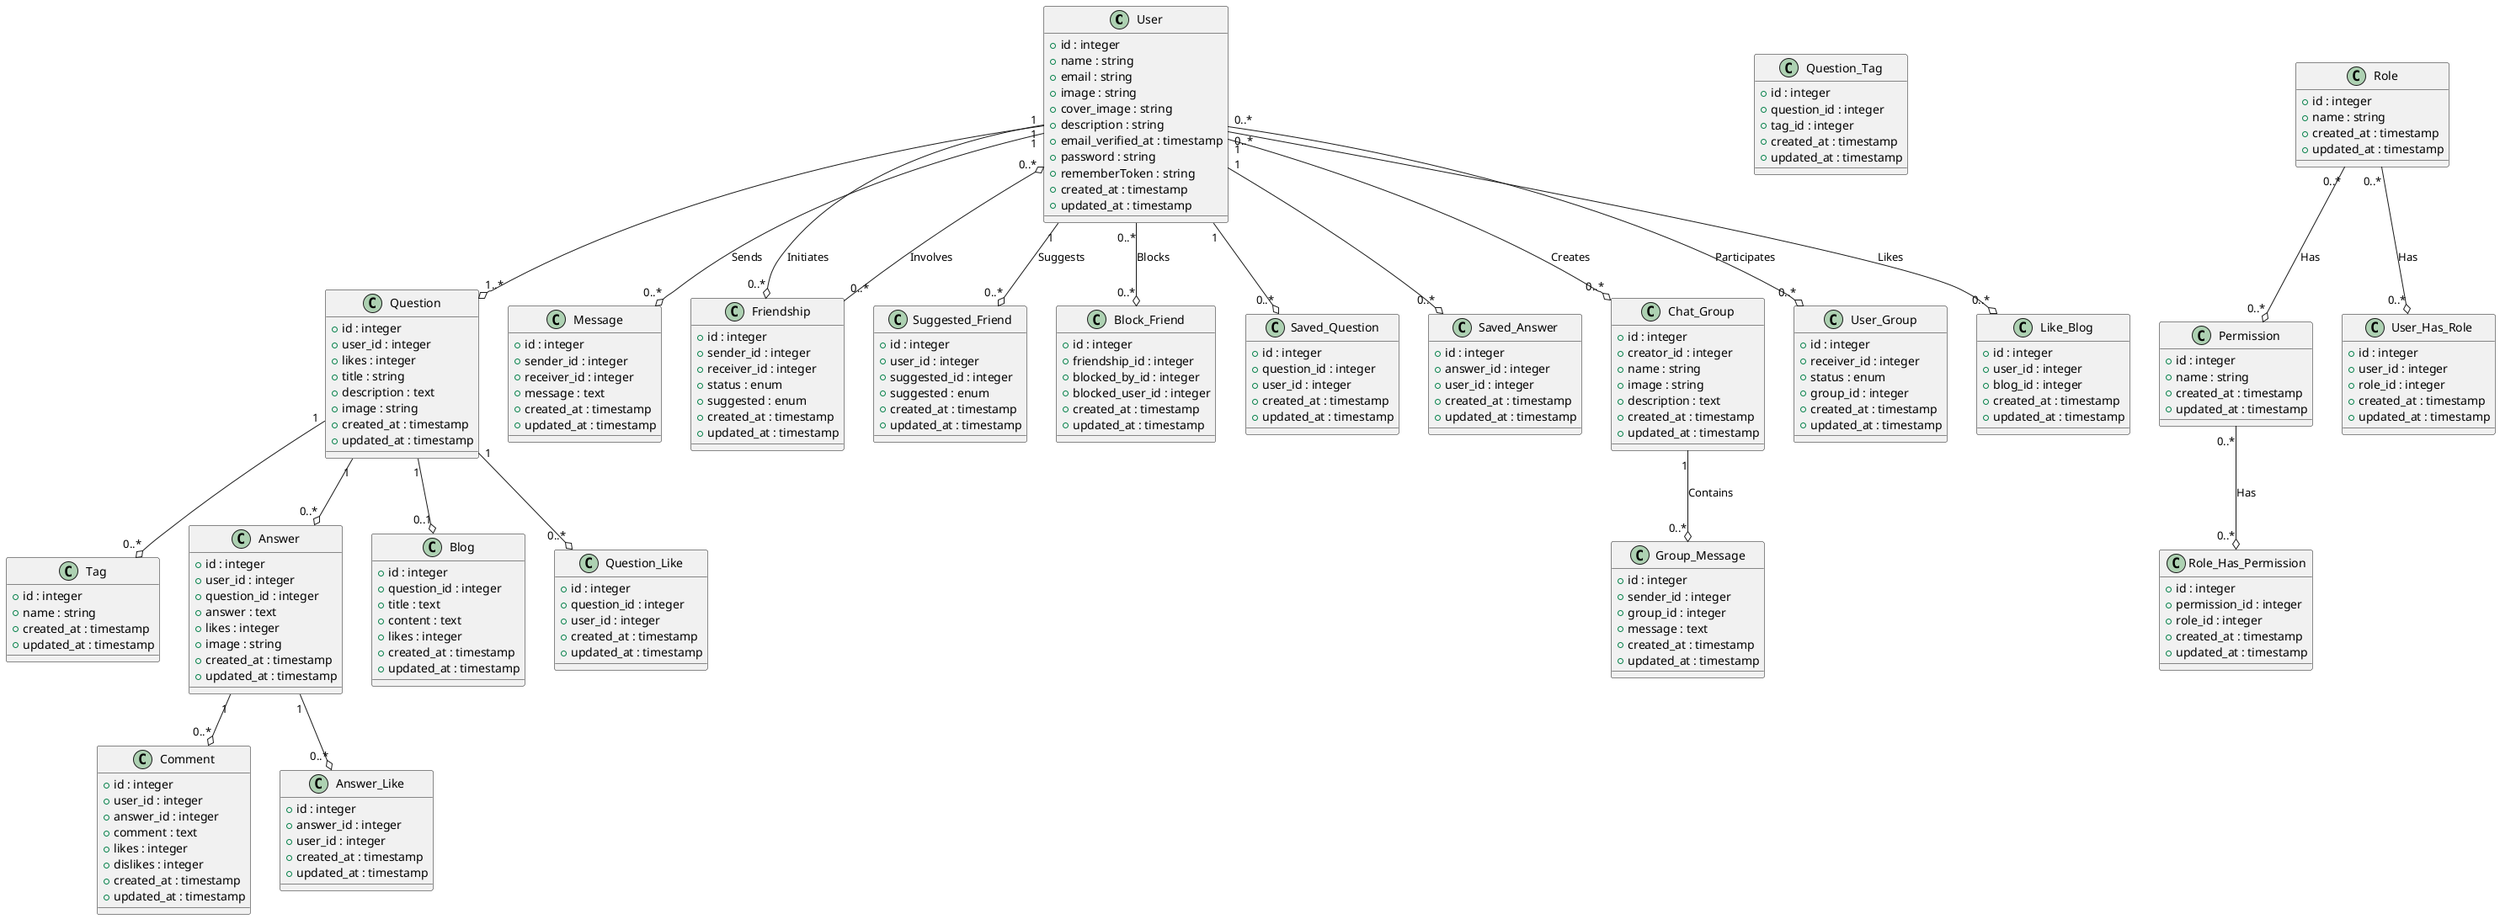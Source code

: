 @startuml

class User {
    + id : integer
    + name : string
    + email : string
    + image : string
    + cover_image : string
    + description : string
    + email_verified_at : timestamp
    + password : string
    + rememberToken : string
    + created_at : timestamp
    + updated_at : timestamp
}

class Question {
    + id : integer
    + user_id : integer
    + likes : integer
    + title : string
    + description : text
    + image : string
    + created_at : timestamp
    + updated_at : timestamp
}

class Tag {
    + id : integer
    + name : string
    + created_at : timestamp
    + updated_at : timestamp
}

class Question_Tag {
    + id : integer
    + question_id : integer
    + tag_id : integer
    + created_at : timestamp
    + updated_at : timestamp
}

class Answer {
    + id : integer
    + user_id : integer
    + question_id : integer
    + answer : text
    + likes : integer
    + image : string
    + created_at : timestamp
    + updated_at : timestamp
}

class Comment {
    + id : integer
    + user_id : integer
    + answer_id : integer
    + comment : text
    + likes : integer
    + dislikes : integer
    + created_at : timestamp
    + updated_at : timestamp
}

class Blog {
    + id : integer
    + question_id : integer
    + title : text
    + content : text
    + likes : integer
    + created_at : timestamp
    + updated_at : timestamp
}

class Message {
    + id : integer
    + sender_id : integer
    + receiver_id : integer
    + message : text
    + created_at : timestamp
    + updated_at : timestamp
}

class Friendship {
    + id : integer
    + sender_id : integer
    + receiver_id : integer
    + status : enum
    + suggested : enum
    + created_at : timestamp
    + updated_at : timestamp
}

class Suggested_Friend {
    + id : integer
    + user_id : integer
    + suggested_id : integer
    + suggested : enum
    + created_at : timestamp
    + updated_at : timestamp
}

class Block_Friend {
    + id : integer
    + friendship_id : integer
    + blocked_by_id : integer
    + blocked_user_id : integer
    + created_at : timestamp
    + updated_at : timestamp
}

class Question_Like {
    + id : integer
    + question_id : integer
    + user_id : integer
    + created_at : timestamp
    + updated_at : timestamp
}

class Answer_Like {
    + id : integer
    + answer_id : integer
    + user_id : integer
    + created_at : timestamp
    + updated_at : timestamp
}

class Saved_Question {
    + id : integer
    + question_id : integer
    + user_id : integer
    + created_at : timestamp
    + updated_at : timestamp
}

class Saved_Answer {
    + id : integer
    + answer_id : integer
    + user_id : integer
    + created_at : timestamp
    + updated_at : timestamp
}

class Chat_Group {
    + id : integer
    + creator_id : integer
    + name : string
    + image : string
    + description : text
    + created_at : timestamp
    + updated_at : timestamp
}

class Group_Message {
    + id : integer
    + sender_id : integer
    + group_id : integer
    + message : text
    + created_at : timestamp
    + updated_at : timestamp
}

class User_Group {
    + id : integer
    + receiver_id : integer
    + status : enum
    + group_id : integer
    + created_at : timestamp
    + updated_at : timestamp
}

class Like_Blog {
    + id : integer
    + user_id : integer
    + blog_id : integer
    + created_at : timestamp
    + updated_at : timestamp
}

class Permission {
    + id : integer
    + name : string
    + created_at : timestamp
    + updated_at : timestamp
}

class Role {
    + id : integer
    + name : string
    + created_at : timestamp
    + updated_at : timestamp
}

class User_Has_Role {
    + id : integer
    + user_id : integer
    + role_id : integer
    + created_at : timestamp
    + updated_at : timestamp
}

class Role_Has_Permission {
    + id : integer
    + permission_id : integer
    + role_id : integer
    + created_at : timestamp
    + updated_at : timestamp
}

User "1" --o "1..*" Question
Question "1" --o "0..*" Tag
Question "1" --o "0..*" Answer
Answer "1" --o "0..*" Comment
Question "1" --o "0..1" Blog
User "1" --o "0..*" Message: Sends
User "1" --o "0..*" Friendship: Initiates
Friendship "0..*" --o "0..*" User: Involves
User "1" --o "0..*" Suggested_Friend: Suggests
User "0..*" --o "0..*" Block_Friend: Blocks
Question "1" --o "0..*" Question_Like
Answer "1" --o "0..*" Answer_Like
User "1" --o "0..*" Saved_Question
User "1" --o "0..*" Saved_Answer
User "1" --o "0..*" Chat_Group: Creates
User "0..*" --o "0..*" User_Group: Participates
Chat_Group "1" --o "0..*" Group_Message: Contains
User "0..*" --o "0..*" Like_Blog: Likes
Role "0..*" --o "0..*" Permission: Has
Role "0..*" --o "0..*" User_Has_Role: Has
Permission "0..*" --o "0..*" Role_Has_Permission: Has

@enduml
